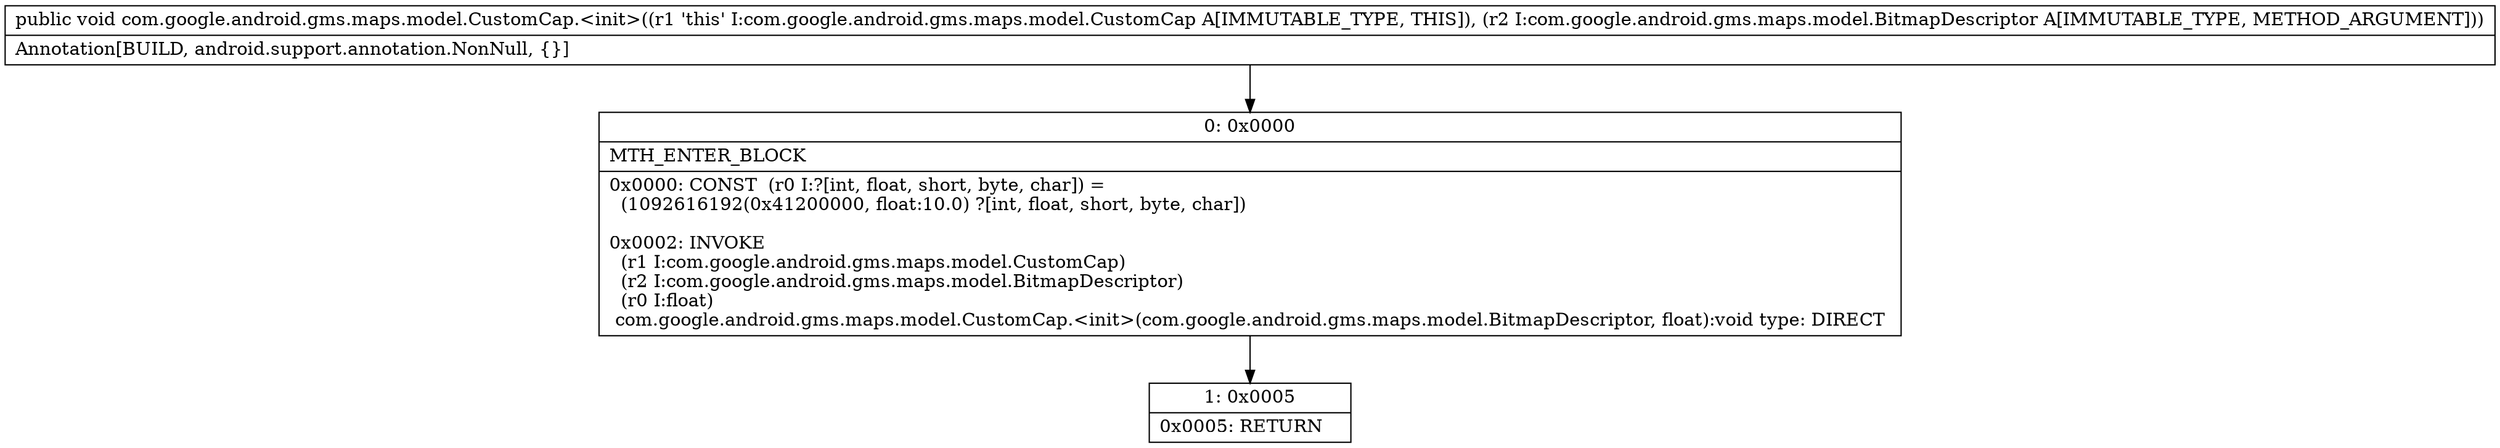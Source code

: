 digraph "CFG forcom.google.android.gms.maps.model.CustomCap.\<init\>(Lcom\/google\/android\/gms\/maps\/model\/BitmapDescriptor;)V" {
Node_0 [shape=record,label="{0\:\ 0x0000|MTH_ENTER_BLOCK\l|0x0000: CONST  (r0 I:?[int, float, short, byte, char]) = \l  (1092616192(0x41200000, float:10.0) ?[int, float, short, byte, char])\l \l0x0002: INVOKE  \l  (r1 I:com.google.android.gms.maps.model.CustomCap)\l  (r2 I:com.google.android.gms.maps.model.BitmapDescriptor)\l  (r0 I:float)\l com.google.android.gms.maps.model.CustomCap.\<init\>(com.google.android.gms.maps.model.BitmapDescriptor, float):void type: DIRECT \l}"];
Node_1 [shape=record,label="{1\:\ 0x0005|0x0005: RETURN   \l}"];
MethodNode[shape=record,label="{public void com.google.android.gms.maps.model.CustomCap.\<init\>((r1 'this' I:com.google.android.gms.maps.model.CustomCap A[IMMUTABLE_TYPE, THIS]), (r2 I:com.google.android.gms.maps.model.BitmapDescriptor A[IMMUTABLE_TYPE, METHOD_ARGUMENT]))  | Annotation[BUILD, android.support.annotation.NonNull, \{\}]\l}"];
MethodNode -> Node_0;
Node_0 -> Node_1;
}

